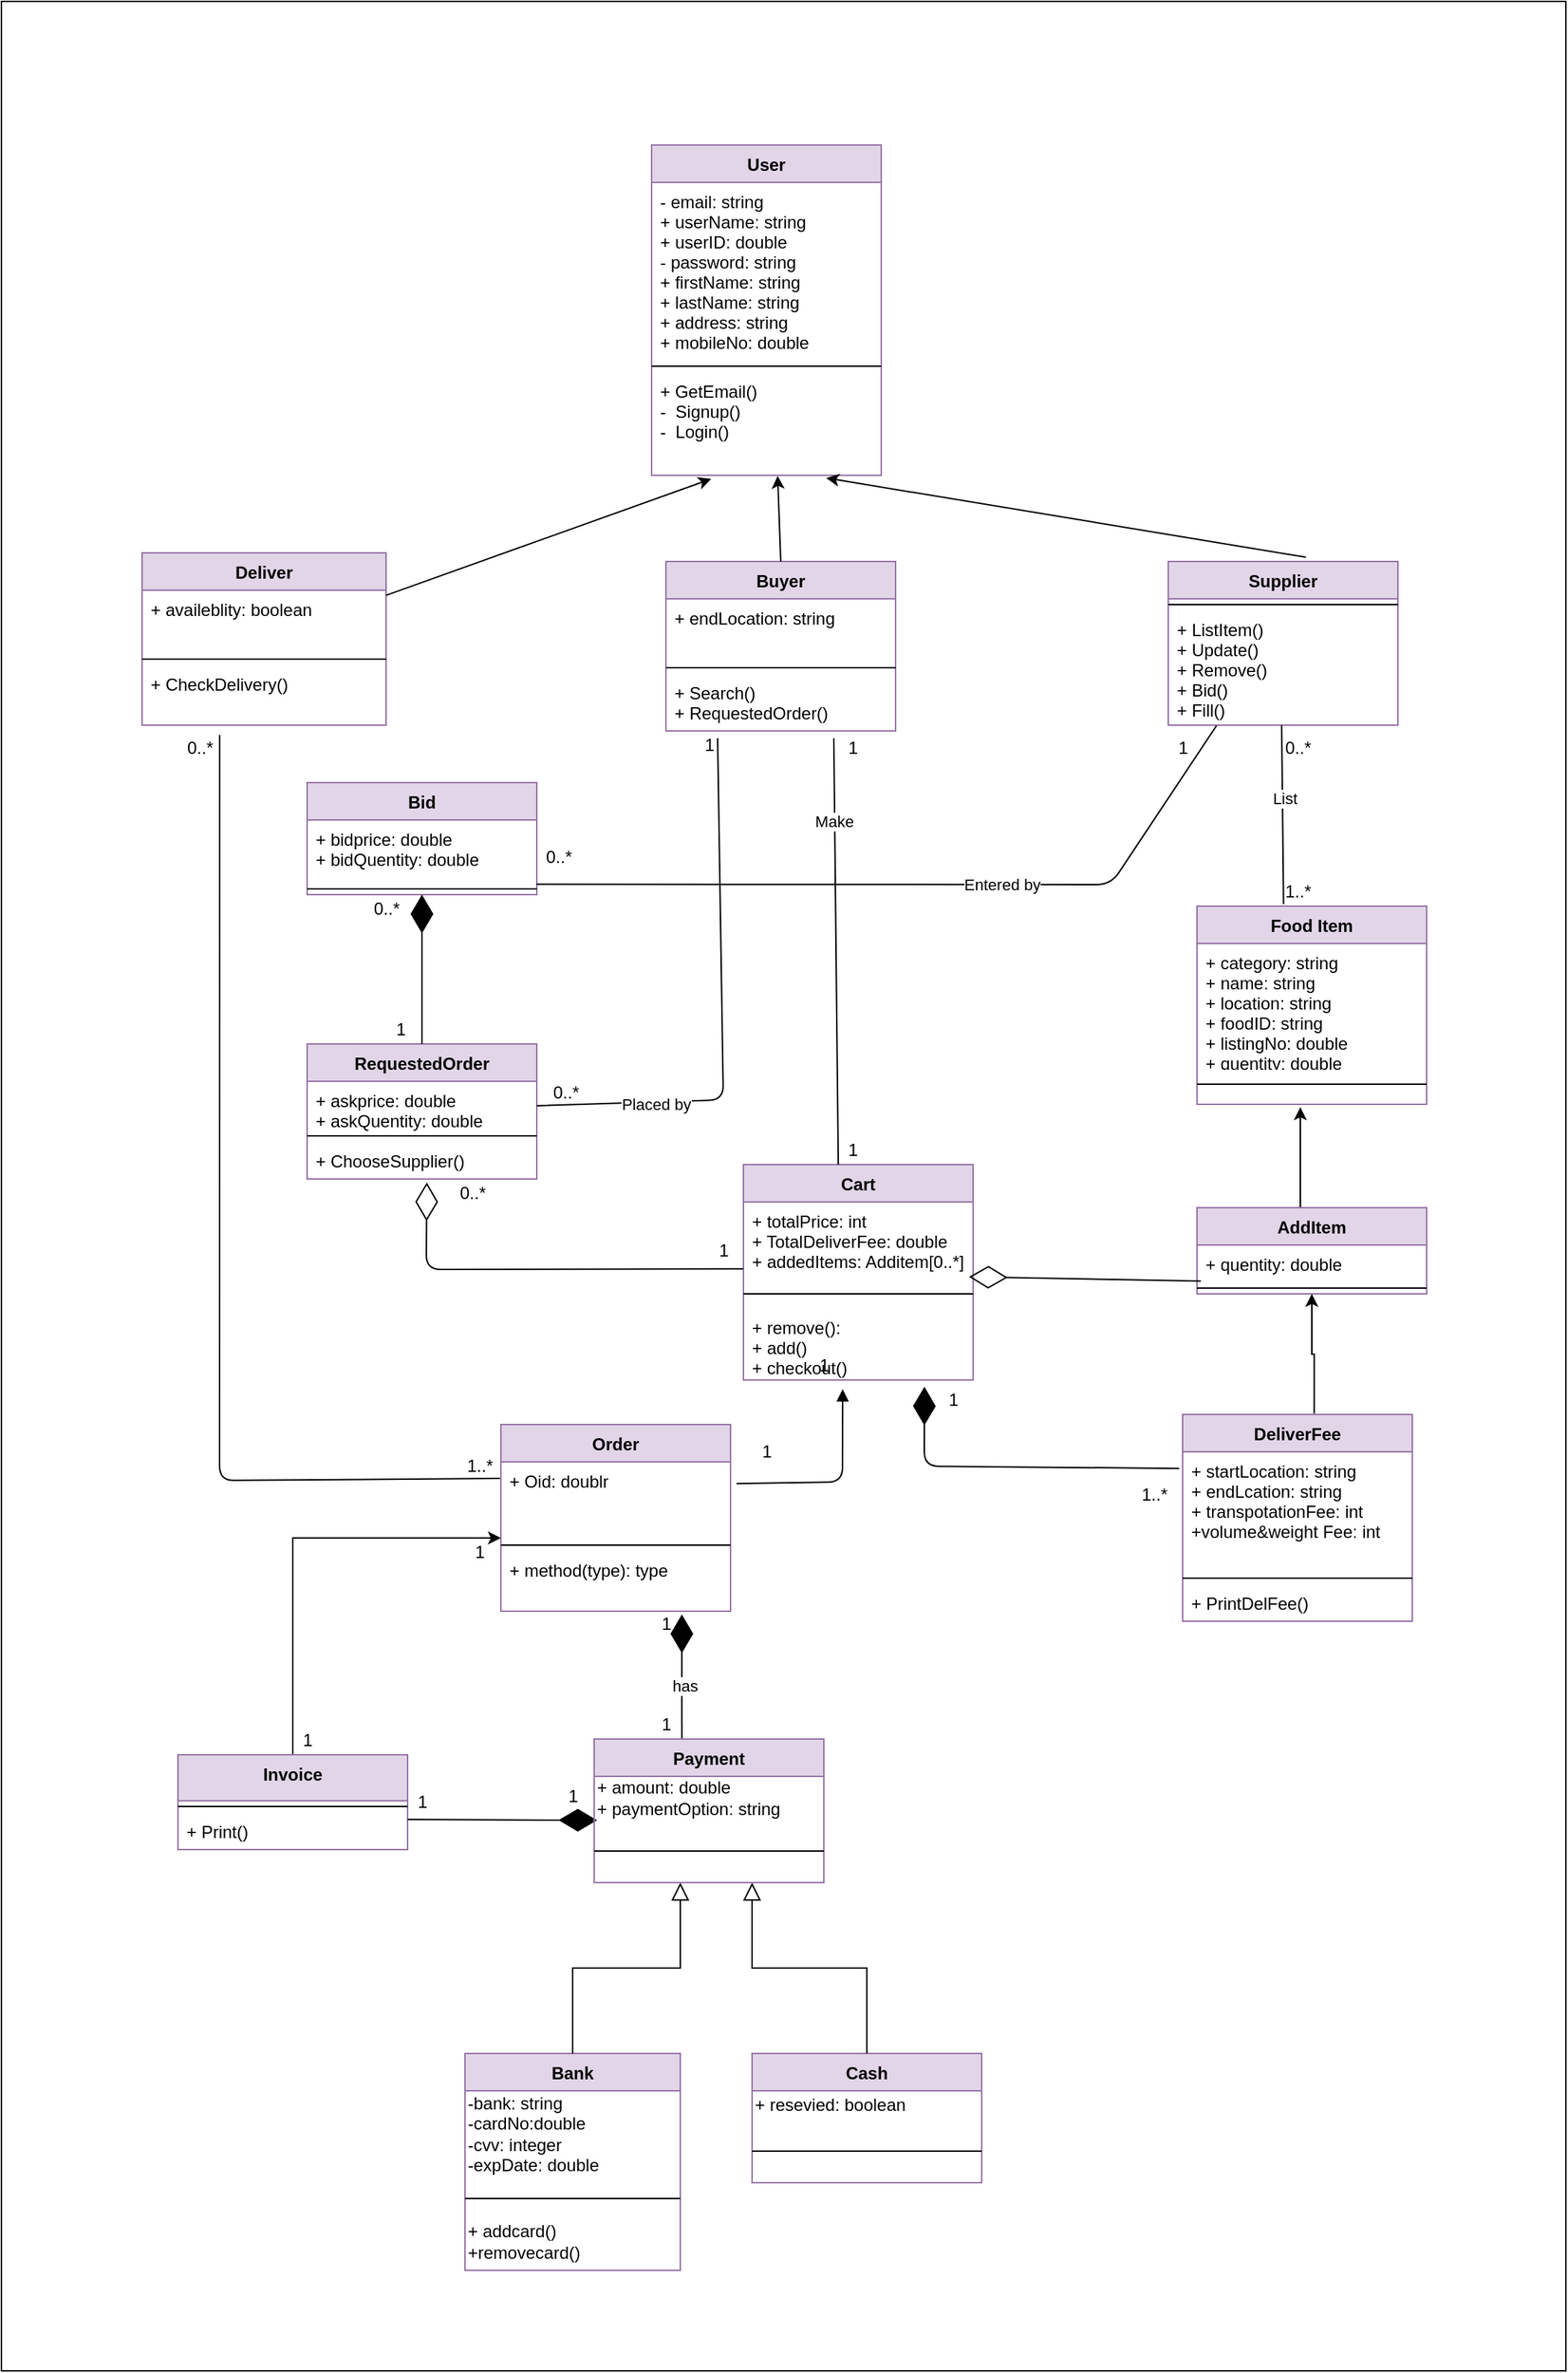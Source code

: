 <mxfile version="13.9.9" type="github">
  <diagram id="C5RBs43oDa-KdzZeNtuy" name="Page-1">
    <mxGraphModel dx="4857" dy="3259" grid="1" gridSize="10" guides="1" tooltips="1" connect="1" arrows="1" fold="1" page="1" pageScale="1" pageWidth="827" pageHeight="1169" math="0" shadow="0">
      <root>
        <mxCell id="WIyWlLk6GJQsqaUBKTNV-0" />
        <mxCell id="WIyWlLk6GJQsqaUBKTNV-1" parent="WIyWlLk6GJQsqaUBKTNV-0" />
        <mxCell id="zkfFHV4jXpPFQw0GAbJ--6" value="Bank" style="swimlane;fontStyle=1;align=center;verticalAlign=top;childLayout=stackLayout;horizontal=1;startSize=26;horizontalStack=0;resizeParent=1;resizeLast=0;collapsible=1;marginBottom=0;rounded=0;shadow=0;strokeWidth=1;fillColor=#e1d5e7;strokeColor=#9673a6;" parent="WIyWlLk6GJQsqaUBKTNV-1" vertex="1">
          <mxGeometry x="60" y="339" width="150" height="151" as="geometry">
            <mxRectangle x="130" y="380" width="160" height="26" as="alternateBounds" />
          </mxGeometry>
        </mxCell>
        <mxCell id="vttsbmmWQYoynth4GKyR-97" value="-bank: string&lt;br&gt;-cardNo:double&lt;br&gt;-cvv: integer&lt;br&gt;-expDate: double" style="text;html=1;align=left;verticalAlign=middle;resizable=0;points=[];autosize=1;" parent="zkfFHV4jXpPFQw0GAbJ--6" vertex="1">
          <mxGeometry y="26" width="150" height="60" as="geometry" />
        </mxCell>
        <mxCell id="zkfFHV4jXpPFQw0GAbJ--9" value="" style="line;html=1;strokeWidth=1;align=left;verticalAlign=middle;spacingTop=-1;spacingLeft=3;spacingRight=3;rotatable=0;labelPosition=right;points=[];portConstraint=eastwest;" parent="zkfFHV4jXpPFQw0GAbJ--6" vertex="1">
          <mxGeometry y="86" width="150" height="30" as="geometry" />
        </mxCell>
        <mxCell id="vttsbmmWQYoynth4GKyR-96" value="&lt;div&gt;&lt;span&gt;+ addcard()&lt;/span&gt;&lt;/div&gt;&lt;div&gt;&lt;span&gt;+removecard()&lt;/span&gt;&lt;/div&gt;" style="text;html=1;align=left;verticalAlign=middle;resizable=0;points=[];autosize=1;" parent="zkfFHV4jXpPFQw0GAbJ--6" vertex="1">
          <mxGeometry y="116" width="150" height="30" as="geometry" />
        </mxCell>
        <mxCell id="zkfFHV4jXpPFQw0GAbJ--12" value="" style="endArrow=block;endSize=10;endFill=0;shadow=0;strokeWidth=1;rounded=0;edgeStyle=elbowEdgeStyle;elbow=vertical;" parent="WIyWlLk6GJQsqaUBKTNV-1" source="zkfFHV4jXpPFQw0GAbJ--6" edge="1">
          <mxGeometry width="160" relative="1" as="geometry">
            <mxPoint x="40" y="143" as="sourcePoint" />
            <mxPoint x="210" y="220" as="targetPoint" />
          </mxGeometry>
        </mxCell>
        <mxCell id="zkfFHV4jXpPFQw0GAbJ--13" value="Cash" style="swimlane;fontStyle=1;align=center;verticalAlign=top;childLayout=stackLayout;horizontal=1;startSize=26;horizontalStack=0;resizeParent=1;resizeLast=0;collapsible=1;marginBottom=0;rounded=0;shadow=0;strokeWidth=1;fillColor=#e1d5e7;strokeColor=#9673a6;" parent="WIyWlLk6GJQsqaUBKTNV-1" vertex="1">
          <mxGeometry x="260" y="339" width="160" height="90" as="geometry">
            <mxRectangle x="340" y="380" width="170" height="26" as="alternateBounds" />
          </mxGeometry>
        </mxCell>
        <mxCell id="wF1H9ZoLy-IsOHRcpP01-1" value="+ resevied: boolean" style="text;html=1;align=left;verticalAlign=middle;resizable=0;points=[];autosize=1;" vertex="1" parent="zkfFHV4jXpPFQw0GAbJ--13">
          <mxGeometry y="26" width="160" height="20" as="geometry" />
        </mxCell>
        <mxCell id="zkfFHV4jXpPFQw0GAbJ--15" value="" style="line;html=1;strokeWidth=1;align=left;verticalAlign=middle;spacingTop=-1;spacingLeft=3;spacingRight=3;rotatable=0;labelPosition=right;points=[];portConstraint=eastwest;" parent="zkfFHV4jXpPFQw0GAbJ--13" vertex="1">
          <mxGeometry y="46" width="160" height="44" as="geometry" />
        </mxCell>
        <mxCell id="zkfFHV4jXpPFQw0GAbJ--16" value="" style="endArrow=block;endSize=10;endFill=0;shadow=0;strokeWidth=1;rounded=0;edgeStyle=elbowEdgeStyle;elbow=vertical;" parent="WIyWlLk6GJQsqaUBKTNV-1" source="zkfFHV4jXpPFQw0GAbJ--13" edge="1">
          <mxGeometry width="160" relative="1" as="geometry">
            <mxPoint x="50" y="313" as="sourcePoint" />
            <mxPoint x="260" y="220" as="targetPoint" />
          </mxGeometry>
        </mxCell>
        <mxCell id="wF1H9ZoLy-IsOHRcpP01-3" style="edgeStyle=orthogonalEdgeStyle;rounded=0;orthogonalLoop=1;jettySize=auto;html=1;" edge="1" parent="WIyWlLk6GJQsqaUBKTNV-1" source="vttsbmmWQYoynth4GKyR-11">
          <mxGeometry relative="1" as="geometry">
            <mxPoint x="642" y="-320" as="targetPoint" />
            <Array as="points">
              <mxPoint x="642" y="-290" />
              <mxPoint x="642" y="-290" />
            </Array>
          </mxGeometry>
        </mxCell>
        <mxCell id="vttsbmmWQYoynth4GKyR-11" value="AddItem" style="swimlane;fontStyle=1;align=center;verticalAlign=top;childLayout=stackLayout;horizontal=1;startSize=26;horizontalStack=0;resizeParent=1;resizeParentMax=0;resizeLast=0;collapsible=1;marginBottom=0;fillColor=#e1d5e7;strokeColor=#9673a6;" parent="WIyWlLk6GJQsqaUBKTNV-1" vertex="1">
          <mxGeometry x="570" y="-250" width="160" height="60" as="geometry" />
        </mxCell>
        <mxCell id="vttsbmmWQYoynth4GKyR-12" value="+ quentity: double" style="text;strokeColor=none;fillColor=none;align=left;verticalAlign=top;spacingLeft=4;spacingRight=4;overflow=hidden;rotatable=0;points=[[0,0.5],[1,0.5]];portConstraint=eastwest;" parent="vttsbmmWQYoynth4GKyR-11" vertex="1">
          <mxGeometry y="26" width="160" height="26" as="geometry" />
        </mxCell>
        <mxCell id="vttsbmmWQYoynth4GKyR-13" value="" style="line;strokeWidth=1;fillColor=none;align=left;verticalAlign=middle;spacingTop=-1;spacingLeft=3;spacingRight=3;rotatable=0;labelPosition=right;points=[];portConstraint=eastwest;" parent="vttsbmmWQYoynth4GKyR-11" vertex="1">
          <mxGeometry y="52" width="160" height="8" as="geometry" />
        </mxCell>
        <mxCell id="vttsbmmWQYoynth4GKyR-15" value="Food Item" style="swimlane;fontStyle=1;align=center;verticalAlign=top;childLayout=stackLayout;horizontal=1;startSize=26;horizontalStack=0;resizeParent=1;resizeParentMax=0;resizeLast=0;collapsible=1;marginBottom=0;fillColor=#e1d5e7;strokeColor=#9673a6;" parent="WIyWlLk6GJQsqaUBKTNV-1" vertex="1">
          <mxGeometry x="570" y="-460" width="160" height="138" as="geometry" />
        </mxCell>
        <mxCell id="vttsbmmWQYoynth4GKyR-16" value="+ category: string&#xa;+ name: string&#xa;+ location: string&#xa;+ foodID: string&#xa;+ listingNo: double&#xa;+ quentity: double" style="text;strokeColor=none;fillColor=none;align=left;verticalAlign=top;spacingLeft=4;spacingRight=4;overflow=hidden;rotatable=0;points=[[0,0.5],[1,0.5]];portConstraint=eastwest;" parent="vttsbmmWQYoynth4GKyR-15" vertex="1">
          <mxGeometry y="26" width="160" height="84" as="geometry" />
        </mxCell>
        <mxCell id="vttsbmmWQYoynth4GKyR-17" value="" style="line;strokeWidth=1;fillColor=none;align=left;verticalAlign=middle;spacingTop=-1;spacingLeft=3;spacingRight=3;rotatable=0;labelPosition=right;points=[];portConstraint=eastwest;" parent="vttsbmmWQYoynth4GKyR-15" vertex="1">
          <mxGeometry y="110" width="160" height="28" as="geometry" />
        </mxCell>
        <mxCell id="vttsbmmWQYoynth4GKyR-19" value="Buyer" style="swimlane;fontStyle=1;align=center;verticalAlign=top;childLayout=stackLayout;horizontal=1;startSize=26;horizontalStack=0;resizeParent=1;resizeParentMax=0;resizeLast=0;collapsible=1;marginBottom=0;fillColor=#e1d5e7;strokeColor=#9673a6;" parent="WIyWlLk6GJQsqaUBKTNV-1" vertex="1">
          <mxGeometry x="200" y="-700" width="160" height="118" as="geometry" />
        </mxCell>
        <mxCell id="vttsbmmWQYoynth4GKyR-20" value="+ endLocation: string" style="text;strokeColor=none;fillColor=none;align=left;verticalAlign=top;spacingLeft=4;spacingRight=4;overflow=hidden;rotatable=0;points=[[0,0.5],[1,0.5]];portConstraint=eastwest;" parent="vttsbmmWQYoynth4GKyR-19" vertex="1">
          <mxGeometry y="26" width="160" height="44" as="geometry" />
        </mxCell>
        <mxCell id="vttsbmmWQYoynth4GKyR-21" value="" style="line;strokeWidth=1;fillColor=none;align=left;verticalAlign=middle;spacingTop=-1;spacingLeft=3;spacingRight=3;rotatable=0;labelPosition=right;points=[];portConstraint=eastwest;" parent="vttsbmmWQYoynth4GKyR-19" vertex="1">
          <mxGeometry y="70" width="160" height="8" as="geometry" />
        </mxCell>
        <mxCell id="vttsbmmWQYoynth4GKyR-22" value="+ Search()&#xa;+ RequestedOrder()&#xa;" style="text;strokeColor=none;fillColor=none;align=left;verticalAlign=top;spacingLeft=4;spacingRight=4;overflow=hidden;rotatable=0;points=[[0,0.5],[1,0.5]];portConstraint=eastwest;" parent="vttsbmmWQYoynth4GKyR-19" vertex="1">
          <mxGeometry y="78" width="160" height="40" as="geometry" />
        </mxCell>
        <mxCell id="vttsbmmWQYoynth4GKyR-23" value="RequestedOrder" style="swimlane;fontStyle=1;align=center;verticalAlign=top;childLayout=stackLayout;horizontal=1;startSize=26;horizontalStack=0;resizeParent=1;resizeParentMax=0;resizeLast=0;collapsible=1;marginBottom=0;fillColor=#e1d5e7;strokeColor=#9673a6;" parent="WIyWlLk6GJQsqaUBKTNV-1" vertex="1">
          <mxGeometry x="-50" y="-364" width="160" height="94" as="geometry" />
        </mxCell>
        <mxCell id="vttsbmmWQYoynth4GKyR-24" value="+ askprice: double&#xa;+ askQuentity: double" style="text;strokeColor=none;fillColor=none;align=left;verticalAlign=top;spacingLeft=4;spacingRight=4;overflow=hidden;rotatable=0;points=[[0,0.5],[1,0.5]];portConstraint=eastwest;" parent="vttsbmmWQYoynth4GKyR-23" vertex="1">
          <mxGeometry y="26" width="160" height="34" as="geometry" />
        </mxCell>
        <mxCell id="vttsbmmWQYoynth4GKyR-25" value="" style="line;strokeWidth=1;fillColor=none;align=left;verticalAlign=middle;spacingTop=-1;spacingLeft=3;spacingRight=3;rotatable=0;labelPosition=right;points=[];portConstraint=eastwest;" parent="vttsbmmWQYoynth4GKyR-23" vertex="1">
          <mxGeometry y="60" width="160" height="8" as="geometry" />
        </mxCell>
        <mxCell id="vttsbmmWQYoynth4GKyR-26" value="+ ChooseSupplier()" style="text;strokeColor=none;fillColor=none;align=left;verticalAlign=top;spacingLeft=4;spacingRight=4;overflow=hidden;rotatable=0;points=[[0,0.5],[1,0.5]];portConstraint=eastwest;" parent="vttsbmmWQYoynth4GKyR-23" vertex="1">
          <mxGeometry y="68" width="160" height="26" as="geometry" />
        </mxCell>
        <mxCell id="wF1H9ZoLy-IsOHRcpP01-5" style="edgeStyle=orthogonalEdgeStyle;rounded=0;orthogonalLoop=1;jettySize=auto;html=1;entryX=0.5;entryY=1;entryDx=0;entryDy=0;exitX=0.573;exitY=-0.004;exitDx=0;exitDy=0;exitPerimeter=0;" edge="1" parent="WIyWlLk6GJQsqaUBKTNV-1" source="vttsbmmWQYoynth4GKyR-31" target="vttsbmmWQYoynth4GKyR-11">
          <mxGeometry relative="1" as="geometry" />
        </mxCell>
        <mxCell id="vttsbmmWQYoynth4GKyR-31" value="DeliverFee" style="swimlane;fontStyle=1;align=center;verticalAlign=top;childLayout=stackLayout;horizontal=1;startSize=26;horizontalStack=0;resizeParent=1;resizeParentMax=0;resizeLast=0;collapsible=1;marginBottom=0;fillColor=#e1d5e7;strokeColor=#9673a6;" parent="WIyWlLk6GJQsqaUBKTNV-1" vertex="1">
          <mxGeometry x="560" y="-106" width="160" height="144" as="geometry" />
        </mxCell>
        <mxCell id="vttsbmmWQYoynth4GKyR-32" value="+ startLocation: string&#xa;+ endLcation: string&#xa;+ transpotationFee: int&#xa;+volume&amp;weight Fee: int" style="text;strokeColor=none;fillColor=none;align=left;verticalAlign=top;spacingLeft=4;spacingRight=4;overflow=hidden;rotatable=0;points=[[0,0.5],[1,0.5]];portConstraint=eastwest;" parent="vttsbmmWQYoynth4GKyR-31" vertex="1">
          <mxGeometry y="26" width="160" height="84" as="geometry" />
        </mxCell>
        <mxCell id="vttsbmmWQYoynth4GKyR-33" value="" style="line;strokeWidth=1;fillColor=none;align=left;verticalAlign=middle;spacingTop=-1;spacingLeft=3;spacingRight=3;rotatable=0;labelPosition=right;points=[];portConstraint=eastwest;" parent="vttsbmmWQYoynth4GKyR-31" vertex="1">
          <mxGeometry y="110" width="160" height="8" as="geometry" />
        </mxCell>
        <mxCell id="vttsbmmWQYoynth4GKyR-34" value="+ PrintDelFee()" style="text;strokeColor=none;fillColor=none;align=left;verticalAlign=top;spacingLeft=4;spacingRight=4;overflow=hidden;rotatable=0;points=[[0,0.5],[1,0.5]];portConstraint=eastwest;" parent="vttsbmmWQYoynth4GKyR-31" vertex="1">
          <mxGeometry y="118" width="160" height="26" as="geometry" />
        </mxCell>
        <mxCell id="vttsbmmWQYoynth4GKyR-35" value="Cart" style="swimlane;fontStyle=1;align=center;verticalAlign=top;childLayout=stackLayout;horizontal=1;startSize=26;horizontalStack=0;resizeParent=1;resizeParentMax=0;resizeLast=0;collapsible=1;marginBottom=0;fillColor=#e1d5e7;strokeColor=#9673a6;" parent="WIyWlLk6GJQsqaUBKTNV-1" vertex="1">
          <mxGeometry x="254" y="-280" width="160" height="150" as="geometry" />
        </mxCell>
        <mxCell id="vttsbmmWQYoynth4GKyR-36" value="+ totalPrice: int&#xa;+ TotalDeliverFee: double&#xa;+ addedItems: Additem[0..*]" style="text;strokeColor=none;fillColor=none;align=left;verticalAlign=top;spacingLeft=4;spacingRight=4;overflow=hidden;rotatable=0;points=[[0,0.5],[1,0.5]];portConstraint=eastwest;" parent="vttsbmmWQYoynth4GKyR-35" vertex="1">
          <mxGeometry y="26" width="160" height="54" as="geometry" />
        </mxCell>
        <mxCell id="vttsbmmWQYoynth4GKyR-37" value="" style="line;strokeWidth=1;fillColor=none;align=left;verticalAlign=middle;spacingTop=-1;spacingLeft=3;spacingRight=3;rotatable=0;labelPosition=right;points=[];portConstraint=eastwest;" parent="vttsbmmWQYoynth4GKyR-35" vertex="1">
          <mxGeometry y="80" width="160" height="20" as="geometry" />
        </mxCell>
        <mxCell id="vttsbmmWQYoynth4GKyR-38" value="+ remove():&#xa;+ add()&#xa;+ checkout()" style="text;strokeColor=none;fillColor=none;align=left;verticalAlign=top;spacingLeft=4;spacingRight=4;overflow=hidden;rotatable=0;points=[[0,0.5],[1,0.5]];portConstraint=eastwest;" parent="vttsbmmWQYoynth4GKyR-35" vertex="1">
          <mxGeometry y="100" width="160" height="50" as="geometry" />
        </mxCell>
        <mxCell id="vttsbmmWQYoynth4GKyR-39" value="Order" style="swimlane;fontStyle=1;align=center;verticalAlign=top;childLayout=stackLayout;horizontal=1;startSize=26;horizontalStack=0;resizeParent=1;resizeParentMax=0;resizeLast=0;collapsible=1;marginBottom=0;fillColor=#e1d5e7;strokeColor=#9673a6;" parent="WIyWlLk6GJQsqaUBKTNV-1" vertex="1">
          <mxGeometry x="85" y="-99" width="160" height="130" as="geometry" />
        </mxCell>
        <mxCell id="vttsbmmWQYoynth4GKyR-40" value="+ Oid: doublr" style="text;strokeColor=none;fillColor=none;align=left;verticalAlign=top;spacingLeft=4;spacingRight=4;overflow=hidden;rotatable=0;points=[[0,0.5],[1,0.5]];portConstraint=eastwest;" parent="vttsbmmWQYoynth4GKyR-39" vertex="1">
          <mxGeometry y="26" width="160" height="54" as="geometry" />
        </mxCell>
        <mxCell id="vttsbmmWQYoynth4GKyR-41" value="" style="line;strokeWidth=1;fillColor=none;align=left;verticalAlign=middle;spacingTop=-1;spacingLeft=3;spacingRight=3;rotatable=0;labelPosition=right;points=[];portConstraint=eastwest;" parent="vttsbmmWQYoynth4GKyR-39" vertex="1">
          <mxGeometry y="80" width="160" height="8" as="geometry" />
        </mxCell>
        <mxCell id="vttsbmmWQYoynth4GKyR-42" value="+ method(type): type" style="text;strokeColor=none;fillColor=none;align=left;verticalAlign=top;spacingLeft=4;spacingRight=4;overflow=hidden;rotatable=0;points=[[0,0.5],[1,0.5]];portConstraint=eastwest;" parent="vttsbmmWQYoynth4GKyR-39" vertex="1">
          <mxGeometry y="88" width="160" height="42" as="geometry" />
        </mxCell>
        <mxCell id="wF1H9ZoLy-IsOHRcpP01-9" style="edgeStyle=orthogonalEdgeStyle;rounded=0;orthogonalLoop=1;jettySize=auto;html=1;" edge="1" parent="WIyWlLk6GJQsqaUBKTNV-1" source="vttsbmmWQYoynth4GKyR-43" target="vttsbmmWQYoynth4GKyR-40">
          <mxGeometry relative="1" as="geometry">
            <mxPoint x="90" y="-30" as="targetPoint" />
            <Array as="points">
              <mxPoint x="-60" y="-20" />
            </Array>
          </mxGeometry>
        </mxCell>
        <mxCell id="vttsbmmWQYoynth4GKyR-43" value="Invoice" style="swimlane;fontStyle=1;align=center;verticalAlign=top;childLayout=stackLayout;horizontal=1;startSize=32;horizontalStack=0;resizeParent=1;resizeParentMax=0;resizeLast=0;collapsible=1;marginBottom=0;fillColor=#e1d5e7;strokeColor=#9673a6;" parent="WIyWlLk6GJQsqaUBKTNV-1" vertex="1">
          <mxGeometry x="-140" y="131" width="160" height="66" as="geometry" />
        </mxCell>
        <mxCell id="vttsbmmWQYoynth4GKyR-45" value="" style="line;strokeWidth=1;fillColor=none;align=left;verticalAlign=middle;spacingTop=-1;spacingLeft=3;spacingRight=3;rotatable=0;labelPosition=right;points=[];portConstraint=eastwest;" parent="vttsbmmWQYoynth4GKyR-43" vertex="1">
          <mxGeometry y="32" width="160" height="8" as="geometry" />
        </mxCell>
        <mxCell id="vttsbmmWQYoynth4GKyR-46" value="+ Print()" style="text;strokeColor=none;fillColor=none;align=left;verticalAlign=top;spacingLeft=4;spacingRight=4;overflow=hidden;rotatable=0;points=[[0,0.5],[1,0.5]];portConstraint=eastwest;" parent="vttsbmmWQYoynth4GKyR-43" vertex="1">
          <mxGeometry y="40" width="160" height="26" as="geometry" />
        </mxCell>
        <mxCell id="vttsbmmWQYoynth4GKyR-51" value="" style="endArrow=diamondThin;endFill=1;endSize=24;html=1;entryX=0.788;entryY=1.053;entryDx=0;entryDy=0;entryPerimeter=0;exitX=0.382;exitY=0;exitDx=0;exitDy=0;exitPerimeter=0;" parent="WIyWlLk6GJQsqaUBKTNV-1" target="vttsbmmWQYoynth4GKyR-42" edge="1" source="wF1H9ZoLy-IsOHRcpP01-15">
          <mxGeometry width="160" relative="1" as="geometry">
            <mxPoint x="210" y="100.0" as="sourcePoint" />
            <mxPoint x="173" y="-24" as="targetPoint" />
          </mxGeometry>
        </mxCell>
        <mxCell id="wF1H9ZoLy-IsOHRcpP01-11" value="has" style="edgeLabel;html=1;align=center;verticalAlign=middle;resizable=0;points=[];" vertex="1" connectable="0" parent="vttsbmmWQYoynth4GKyR-51">
          <mxGeometry x="-0.144" y="-2" relative="1" as="geometry">
            <mxPoint as="offset" />
          </mxGeometry>
        </mxCell>
        <mxCell id="vttsbmmWQYoynth4GKyR-65" value="" style="endArrow=diamondThin;endFill=1;endSize=24;html=1;entryX=0.788;entryY=1.094;entryDx=0;entryDy=0;entryPerimeter=0;exitX=-0.015;exitY=0.138;exitDx=0;exitDy=0;exitPerimeter=0;" parent="WIyWlLk6GJQsqaUBKTNV-1" source="vttsbmmWQYoynth4GKyR-32" target="vttsbmmWQYoynth4GKyR-38" edge="1">
          <mxGeometry width="160" relative="1" as="geometry">
            <mxPoint x="500" y="-70" as="sourcePoint" />
            <mxPoint x="334.88" y="50.004" as="targetPoint" />
            <Array as="points">
              <mxPoint x="380" y="-70" />
            </Array>
          </mxGeometry>
        </mxCell>
        <mxCell id="vttsbmmWQYoynth4GKyR-66" value="" style="endArrow=diamondThin;endFill=0;endSize=24;html=1;entryX=0.521;entryY=1.094;entryDx=0;entryDy=0;entryPerimeter=0;exitX=-0.001;exitY=0.863;exitDx=0;exitDy=0;exitPerimeter=0;" parent="WIyWlLk6GJQsqaUBKTNV-1" source="vttsbmmWQYoynth4GKyR-36" target="vttsbmmWQYoynth4GKyR-26" edge="1">
          <mxGeometry width="160" relative="1" as="geometry">
            <mxPoint x="344" y="-40" as="sourcePoint" />
            <mxPoint x="344" y="-164" as="targetPoint" />
            <Array as="points">
              <mxPoint x="33" y="-207" />
            </Array>
          </mxGeometry>
        </mxCell>
        <mxCell id="vttsbmmWQYoynth4GKyR-67" value="Deliver" style="swimlane;fontStyle=1;align=center;verticalAlign=top;childLayout=stackLayout;horizontal=1;startSize=26;horizontalStack=0;resizeParent=1;resizeParentMax=0;resizeLast=0;collapsible=1;marginBottom=0;fillColor=#e1d5e7;strokeColor=#9673a6;" parent="WIyWlLk6GJQsqaUBKTNV-1" vertex="1">
          <mxGeometry x="-165" y="-706" width="170" height="120" as="geometry" />
        </mxCell>
        <mxCell id="vttsbmmWQYoynth4GKyR-68" value="+ availeblity: boolean" style="text;strokeColor=none;fillColor=none;align=left;verticalAlign=top;spacingLeft=4;spacingRight=4;overflow=hidden;rotatable=0;points=[[0,0.5],[1,0.5]];portConstraint=eastwest;" parent="vttsbmmWQYoynth4GKyR-67" vertex="1">
          <mxGeometry y="26" width="170" height="44" as="geometry" />
        </mxCell>
        <mxCell id="vttsbmmWQYoynth4GKyR-69" value="" style="line;strokeWidth=1;fillColor=none;align=left;verticalAlign=middle;spacingTop=-1;spacingLeft=3;spacingRight=3;rotatable=0;labelPosition=right;points=[];portConstraint=eastwest;" parent="vttsbmmWQYoynth4GKyR-67" vertex="1">
          <mxGeometry y="70" width="170" height="8" as="geometry" />
        </mxCell>
        <mxCell id="vttsbmmWQYoynth4GKyR-70" value="+ CheckDelivery()" style="text;strokeColor=none;fillColor=none;align=left;verticalAlign=top;spacingLeft=4;spacingRight=4;overflow=hidden;rotatable=0;points=[[0,0.5],[1,0.5]];portConstraint=eastwest;" parent="vttsbmmWQYoynth4GKyR-67" vertex="1">
          <mxGeometry y="78" width="170" height="42" as="geometry" />
        </mxCell>
        <mxCell id="vttsbmmWQYoynth4GKyR-71" value="Bid" style="swimlane;fontStyle=1;align=center;verticalAlign=top;childLayout=stackLayout;horizontal=1;startSize=26;horizontalStack=0;resizeParent=1;resizeParentMax=0;resizeLast=0;collapsible=1;marginBottom=0;fillColor=#e1d5e7;strokeColor=#9673a6;" parent="WIyWlLk6GJQsqaUBKTNV-1" vertex="1">
          <mxGeometry x="-50" y="-546" width="160" height="78" as="geometry" />
        </mxCell>
        <mxCell id="vttsbmmWQYoynth4GKyR-72" value="+ bidprice: double&#xa;+ bidQuentity: double" style="text;align=left;verticalAlign=top;spacingLeft=4;spacingRight=4;overflow=hidden;rotatable=0;points=[[0,0.5],[1,0.5]];portConstraint=eastwest;" parent="vttsbmmWQYoynth4GKyR-71" vertex="1">
          <mxGeometry y="26" width="160" height="44" as="geometry" />
        </mxCell>
        <mxCell id="vttsbmmWQYoynth4GKyR-73" value="" style="line;strokeWidth=1;fillColor=none;align=left;verticalAlign=middle;spacingTop=-1;spacingLeft=3;spacingRight=3;rotatable=0;labelPosition=right;points=[];portConstraint=eastwest;" parent="vttsbmmWQYoynth4GKyR-71" vertex="1">
          <mxGeometry y="70" width="160" height="8" as="geometry" />
        </mxCell>
        <mxCell id="vttsbmmWQYoynth4GKyR-75" value="" style="endArrow=diamondThin;endFill=1;endSize=24;html=1;entryX=0.5;entryY=1;entryDx=0;entryDy=0;" parent="WIyWlLk6GJQsqaUBKTNV-1" source="vttsbmmWQYoynth4GKyR-23" target="vttsbmmWQYoynth4GKyR-71" edge="1">
          <mxGeometry width="160" relative="1" as="geometry">
            <mxPoint x="-130" y="-324" as="sourcePoint" />
            <mxPoint x="31.6" y="-440.44" as="targetPoint" />
          </mxGeometry>
        </mxCell>
        <mxCell id="vttsbmmWQYoynth4GKyR-77" value="" style="endArrow=diamondThin;endFill=0;endSize=24;html=1;entryX=0.982;entryY=0.966;entryDx=0;entryDy=0;entryPerimeter=0;exitX=0.017;exitY=0.966;exitDx=0;exitDy=0;exitPerimeter=0;" parent="WIyWlLk6GJQsqaUBKTNV-1" source="vttsbmmWQYoynth4GKyR-12" target="vttsbmmWQYoynth4GKyR-36" edge="1">
          <mxGeometry width="160" relative="1" as="geometry">
            <mxPoint x="572" y="-209" as="sourcePoint" />
            <mxPoint x="414" y="-221" as="targetPoint" />
          </mxGeometry>
        </mxCell>
        <mxCell id="vttsbmmWQYoynth4GKyR-80" value="" style="endArrow=none;html=1;entryX=1;entryY=0.5;entryDx=0;entryDy=0;exitX=0.225;exitY=1.128;exitDx=0;exitDy=0;exitPerimeter=0;" parent="WIyWlLk6GJQsqaUBKTNV-1" source="vttsbmmWQYoynth4GKyR-22" target="vttsbmmWQYoynth4GKyR-24" edge="1">
          <mxGeometry width="50" height="50" relative="1" as="geometry">
            <mxPoint x="280" y="-610" as="sourcePoint" />
            <mxPoint x="690" y="-40" as="targetPoint" />
            <Array as="points">
              <mxPoint x="240" y="-325" />
            </Array>
          </mxGeometry>
        </mxCell>
        <mxCell id="vttsbmmWQYoynth4GKyR-95" value="Placed by" style="edgeLabel;html=1;align=center;verticalAlign=middle;resizable=0;points=[];" parent="vttsbmmWQYoynth4GKyR-80" vertex="1" connectable="0">
          <mxGeometry x="0.804" relative="1" as="geometry">
            <mxPoint x="45" as="offset" />
          </mxGeometry>
        </mxCell>
        <mxCell id="vttsbmmWQYoynth4GKyR-82" value="Supplier" style="swimlane;fontStyle=1;align=center;verticalAlign=top;childLayout=stackLayout;horizontal=1;startSize=26;horizontalStack=0;resizeParent=1;resizeParentMax=0;resizeLast=0;collapsible=1;marginBottom=0;fillColor=#e1d5e7;strokeColor=#9673a6;" parent="WIyWlLk6GJQsqaUBKTNV-1" vertex="1">
          <mxGeometry x="550" y="-700" width="160" height="114" as="geometry" />
        </mxCell>
        <mxCell id="vttsbmmWQYoynth4GKyR-84" value="" style="line;strokeWidth=1;fillColor=none;align=left;verticalAlign=middle;spacingTop=-1;spacingLeft=3;spacingRight=3;rotatable=0;labelPosition=right;points=[];portConstraint=eastwest;" parent="vttsbmmWQYoynth4GKyR-82" vertex="1">
          <mxGeometry y="26" width="160" height="8" as="geometry" />
        </mxCell>
        <mxCell id="vttsbmmWQYoynth4GKyR-85" value="+ ListItem()&#xa;+ Update()&#xa;+ Remove()&#xa;+ Bid()&#xa;+ Fill()&#xa;" style="text;strokeColor=none;fillColor=none;align=left;verticalAlign=top;spacingLeft=4;spacingRight=4;overflow=hidden;rotatable=0;points=[[0,0.5],[1,0.5]];portConstraint=eastwest;" parent="vttsbmmWQYoynth4GKyR-82" vertex="1">
          <mxGeometry y="34" width="160" height="80" as="geometry" />
        </mxCell>
        <mxCell id="vttsbmmWQYoynth4GKyR-86" value="" style="endArrow=none;html=1;entryX=0.377;entryY=-0.01;entryDx=0;entryDy=0;entryPerimeter=0;" parent="WIyWlLk6GJQsqaUBKTNV-1" edge="1" target="vttsbmmWQYoynth4GKyR-15">
          <mxGeometry width="50" height="50" relative="1" as="geometry">
            <mxPoint x="629" y="-586" as="sourcePoint" />
            <mxPoint x="629" y="-461" as="targetPoint" />
          </mxGeometry>
        </mxCell>
        <mxCell id="vttsbmmWQYoynth4GKyR-87" value="List" style="edgeLabel;html=1;align=center;verticalAlign=middle;resizable=0;points=[];" parent="vttsbmmWQYoynth4GKyR-86" vertex="1" connectable="0">
          <mxGeometry x="-0.321" y="-1" relative="1" as="geometry">
            <mxPoint x="2" y="8" as="offset" />
          </mxGeometry>
        </mxCell>
        <mxCell id="vttsbmmWQYoynth4GKyR-89" value="" style="endArrow=none;html=1;exitX=0.21;exitY=1.004;exitDx=0;exitDy=0;exitPerimeter=0;entryX=0.999;entryY=1.017;entryDx=0;entryDy=0;entryPerimeter=0;" parent="WIyWlLk6GJQsqaUBKTNV-1" source="vttsbmmWQYoynth4GKyR-85" target="vttsbmmWQYoynth4GKyR-72" edge="1">
          <mxGeometry width="50" height="50" relative="1" as="geometry">
            <mxPoint x="571.12" y="-609.306" as="sourcePoint" />
            <mxPoint x="570.0" y="-449.998" as="targetPoint" />
            <Array as="points">
              <mxPoint x="510" y="-475" />
            </Array>
          </mxGeometry>
        </mxCell>
        <mxCell id="vttsbmmWQYoynth4GKyR-92" value="Entered by" style="edgeLabel;html=1;align=center;verticalAlign=middle;resizable=0;points=[];" parent="vttsbmmWQYoynth4GKyR-89" vertex="1" connectable="0">
          <mxGeometry x="0.807" y="2" relative="1" as="geometry">
            <mxPoint x="272.33" y="-2.39" as="offset" />
          </mxGeometry>
        </mxCell>
        <mxCell id="vttsbmmWQYoynth4GKyR-94" value="" style="html=1;verticalAlign=bottom;endArrow=block;entryX=0.432;entryY=1.128;entryDx=0;entryDy=0;entryPerimeter=0;exitX=1.026;exitY=0.28;exitDx=0;exitDy=0;exitPerimeter=0;" parent="WIyWlLk6GJQsqaUBKTNV-1" source="vttsbmmWQYoynth4GKyR-40" target="vttsbmmWQYoynth4GKyR-38" edge="1">
          <mxGeometry width="80" relative="1" as="geometry">
            <mxPoint x="340" y="-7" as="sourcePoint" />
            <mxPoint x="450" y="-120" as="targetPoint" />
            <Array as="points">
              <mxPoint x="323" y="-59" />
            </Array>
          </mxGeometry>
        </mxCell>
        <mxCell id="vttsbmmWQYoynth4GKyR-98" value="" style="endArrow=none;html=1;exitX=0.731;exitY=1.128;exitDx=0;exitDy=0;exitPerimeter=0;entryX=0.413;entryY=0;entryDx=0;entryDy=0;entryPerimeter=0;" parent="WIyWlLk6GJQsqaUBKTNV-1" source="vttsbmmWQYoynth4GKyR-22" target="vttsbmmWQYoynth4GKyR-35" edge="1">
          <mxGeometry width="50" height="50" relative="1" as="geometry">
            <mxPoint x="643.36" y="-349.996" as="sourcePoint" />
            <mxPoint x="645.12" y="-254.902" as="targetPoint" />
          </mxGeometry>
        </mxCell>
        <mxCell id="vttsbmmWQYoynth4GKyR-99" value="Make" style="edgeLabel;html=1;align=center;verticalAlign=middle;resizable=0;points=[];" parent="vttsbmmWQYoynth4GKyR-98" vertex="1" connectable="0">
          <mxGeometry x="-0.609" y="-1" relative="1" as="geometry">
            <mxPoint as="offset" />
          </mxGeometry>
        </mxCell>
        <mxCell id="vttsbmmWQYoynth4GKyR-100" value="" style="endArrow=none;html=1;exitX=0.318;exitY=1.162;exitDx=0;exitDy=0;exitPerimeter=0;entryX=-0.004;entryY=0.214;entryDx=0;entryDy=0;entryPerimeter=0;" parent="WIyWlLk6GJQsqaUBKTNV-1" source="vttsbmmWQYoynth4GKyR-70" target="vttsbmmWQYoynth4GKyR-40" edge="1">
          <mxGeometry width="50" height="50" relative="1" as="geometry">
            <mxPoint x="-130" y="-600" as="sourcePoint" />
            <mxPoint x="-120" y="-330" as="targetPoint" />
            <Array as="points">
              <mxPoint x="-111" y="-60" />
            </Array>
          </mxGeometry>
        </mxCell>
        <mxCell id="vttsbmmWQYoynth4GKyR-101" value="User" style="swimlane;fontStyle=1;align=center;verticalAlign=top;childLayout=stackLayout;horizontal=1;startSize=26;horizontalStack=0;resizeParent=1;resizeParentMax=0;resizeLast=0;collapsible=1;marginBottom=0;fillColor=#e1d5e7;strokeColor=#9673a6;" parent="WIyWlLk6GJQsqaUBKTNV-1" vertex="1">
          <mxGeometry x="190" y="-990" width="160" height="230" as="geometry" />
        </mxCell>
        <mxCell id="vttsbmmWQYoynth4GKyR-102" value="- email: string&#xa;+ userName: string&#xa;+ userID: double&#xa;- password: string&#xa;+ firstName: string&#xa;+ lastName: string&#xa;+ address: string&#xa;+ mobileNo: double" style="text;strokeColor=none;fillColor=none;align=left;verticalAlign=top;spacingLeft=4;spacingRight=4;overflow=hidden;rotatable=0;points=[[0,0.5],[1,0.5]];portConstraint=eastwest;" parent="vttsbmmWQYoynth4GKyR-101" vertex="1">
          <mxGeometry y="26" width="160" height="124" as="geometry" />
        </mxCell>
        <mxCell id="vttsbmmWQYoynth4GKyR-103" value="" style="line;strokeWidth=1;fillColor=none;align=left;verticalAlign=middle;spacingTop=-1;spacingLeft=3;spacingRight=3;rotatable=0;labelPosition=right;points=[];portConstraint=eastwest;" parent="vttsbmmWQYoynth4GKyR-101" vertex="1">
          <mxGeometry y="150" width="160" height="8" as="geometry" />
        </mxCell>
        <mxCell id="vttsbmmWQYoynth4GKyR-104" value="+ GetEmail()&#xa;-  Signup()&#xa;-  Login()" style="text;strokeColor=none;fillColor=none;align=left;verticalAlign=top;spacingLeft=4;spacingRight=4;overflow=hidden;rotatable=0;points=[[0,0.5],[1,0.5]];portConstraint=eastwest;" parent="vttsbmmWQYoynth4GKyR-101" vertex="1">
          <mxGeometry y="158" width="160" height="72" as="geometry" />
        </mxCell>
        <mxCell id="vttsbmmWQYoynth4GKyR-111" value="" style="endArrow=classic;html=1;exitX=0.5;exitY=0;exitDx=0;exitDy=0;entryX=0.549;entryY=1.005;entryDx=0;entryDy=0;entryPerimeter=0;" parent="WIyWlLk6GJQsqaUBKTNV-1" source="vttsbmmWQYoynth4GKyR-19" target="vttsbmmWQYoynth4GKyR-104" edge="1">
          <mxGeometry width="50" height="50" relative="1" as="geometry">
            <mxPoint x="240" y="-870" as="sourcePoint" />
            <mxPoint x="290" y="-920" as="targetPoint" />
          </mxGeometry>
        </mxCell>
        <mxCell id="vttsbmmWQYoynth4GKyR-112" value="" style="endArrow=classic;html=1;exitX=0.599;exitY=-0.026;exitDx=0;exitDy=0;exitPerimeter=0;entryX=0.76;entryY=1.026;entryDx=0;entryDy=0;entryPerimeter=0;" parent="WIyWlLk6GJQsqaUBKTNV-1" source="vttsbmmWQYoynth4GKyR-82" target="vttsbmmWQYoynth4GKyR-104" edge="1">
          <mxGeometry width="50" height="50" relative="1" as="geometry">
            <mxPoint x="240" y="-870" as="sourcePoint" />
            <mxPoint x="290" y="-920" as="targetPoint" />
          </mxGeometry>
        </mxCell>
        <mxCell id="vttsbmmWQYoynth4GKyR-113" value="" style="endArrow=classic;html=1;entryX=0.26;entryY=1.034;entryDx=0;entryDy=0;entryPerimeter=0;" parent="WIyWlLk6GJQsqaUBKTNV-1" source="vttsbmmWQYoynth4GKyR-67" target="vttsbmmWQYoynth4GKyR-104" edge="1">
          <mxGeometry width="50" height="50" relative="1" as="geometry">
            <mxPoint x="240" y="-870" as="sourcePoint" />
            <mxPoint x="-90" y="-820" as="targetPoint" />
          </mxGeometry>
        </mxCell>
        <mxCell id="vttsbmmWQYoynth4GKyR-115" value="1..*" style="text;html=1;align=center;verticalAlign=middle;resizable=0;points=[];autosize=1;" parent="WIyWlLk6GJQsqaUBKTNV-1" vertex="1">
          <mxGeometry x="55" y="-80" width="30" height="20" as="geometry" />
        </mxCell>
        <mxCell id="vttsbmmWQYoynth4GKyR-116" value="0..*" style="text;html=1;align=center;verticalAlign=middle;resizable=0;points=[];autosize=1;" parent="WIyWlLk6GJQsqaUBKTNV-1" vertex="1">
          <mxGeometry x="-140" y="-580" width="30" height="20" as="geometry" />
        </mxCell>
        <mxCell id="vttsbmmWQYoynth4GKyR-118" value="1" style="text;html=1;align=center;verticalAlign=middle;resizable=0;points=[];autosize=1;" parent="WIyWlLk6GJQsqaUBKTNV-1" vertex="1">
          <mxGeometry x="60" y="-20" width="20" height="20" as="geometry" />
        </mxCell>
        <mxCell id="vttsbmmWQYoynth4GKyR-121" value="1" style="text;html=1;align=center;verticalAlign=middle;resizable=0;points=[];autosize=1;" parent="WIyWlLk6GJQsqaUBKTNV-1" vertex="1">
          <mxGeometry x="-60" y="111" width="20" height="20" as="geometry" />
        </mxCell>
        <mxCell id="vttsbmmWQYoynth4GKyR-122" value="1" style="text;html=1;align=center;verticalAlign=middle;resizable=0;points=[];autosize=1;" parent="WIyWlLk6GJQsqaUBKTNV-1" vertex="1">
          <mxGeometry x="190" y="30" width="20" height="20" as="geometry" />
        </mxCell>
        <mxCell id="vttsbmmWQYoynth4GKyR-124" value="1..*" style="text;html=1;align=center;verticalAlign=middle;resizable=0;points=[];autosize=1;" parent="WIyWlLk6GJQsqaUBKTNV-1" vertex="1">
          <mxGeometry x="625" y="-480" width="30" height="20" as="geometry" />
        </mxCell>
        <mxCell id="vttsbmmWQYoynth4GKyR-125" value="0..*" style="text;html=1;align=center;verticalAlign=middle;resizable=0;points=[];autosize=1;" parent="WIyWlLk6GJQsqaUBKTNV-1" vertex="1">
          <mxGeometry x="625" y="-580" width="30" height="20" as="geometry" />
        </mxCell>
        <mxCell id="vttsbmmWQYoynth4GKyR-126" value="1" style="text;html=1;align=center;verticalAlign=middle;resizable=0;points=[];autosize=1;" parent="WIyWlLk6GJQsqaUBKTNV-1" vertex="1">
          <mxGeometry x="550" y="-580" width="20" height="20" as="geometry" />
        </mxCell>
        <mxCell id="vttsbmmWQYoynth4GKyR-127" value="0..*" style="text;html=1;align=center;verticalAlign=middle;resizable=0;points=[];autosize=1;" parent="WIyWlLk6GJQsqaUBKTNV-1" vertex="1">
          <mxGeometry x="110" y="-504" width="30" height="20" as="geometry" />
        </mxCell>
        <mxCell id="vttsbmmWQYoynth4GKyR-128" value="1" style="text;html=1;align=center;verticalAlign=middle;resizable=0;points=[];autosize=1;" parent="WIyWlLk6GJQsqaUBKTNV-1" vertex="1">
          <mxGeometry x="5" y="-384" width="20" height="20" as="geometry" />
        </mxCell>
        <mxCell id="vttsbmmWQYoynth4GKyR-129" value="0..*" style="text;html=1;align=center;verticalAlign=middle;resizable=0;points=[];autosize=1;" parent="WIyWlLk6GJQsqaUBKTNV-1" vertex="1">
          <mxGeometry x="-10" y="-468" width="30" height="20" as="geometry" />
        </mxCell>
        <mxCell id="vttsbmmWQYoynth4GKyR-130" value="0..*" style="text;html=1;align=center;verticalAlign=middle;resizable=0;points=[];autosize=1;" parent="WIyWlLk6GJQsqaUBKTNV-1" vertex="1">
          <mxGeometry x="50" y="-270" width="30" height="20" as="geometry" />
        </mxCell>
        <mxCell id="vttsbmmWQYoynth4GKyR-131" value="1" style="text;html=1;align=center;verticalAlign=middle;resizable=0;points=[];autosize=1;" parent="WIyWlLk6GJQsqaUBKTNV-1" vertex="1">
          <mxGeometry x="230" y="-230" width="20" height="20" as="geometry" />
        </mxCell>
        <mxCell id="vttsbmmWQYoynth4GKyR-132" value="1" style="text;html=1;align=center;verticalAlign=middle;resizable=0;points=[];autosize=1;" parent="WIyWlLk6GJQsqaUBKTNV-1" vertex="1">
          <mxGeometry x="320" y="-580" width="20" height="20" as="geometry" />
        </mxCell>
        <mxCell id="vttsbmmWQYoynth4GKyR-133" value="1" style="text;html=1;align=center;verticalAlign=middle;resizable=0;points=[];autosize=1;" parent="WIyWlLk6GJQsqaUBKTNV-1" vertex="1">
          <mxGeometry x="320" y="-300" width="20" height="20" as="geometry" />
        </mxCell>
        <mxCell id="vttsbmmWQYoynth4GKyR-134" value="1" style="text;html=1;align=center;verticalAlign=middle;resizable=0;points=[];autosize=1;" parent="WIyWlLk6GJQsqaUBKTNV-1" vertex="1">
          <mxGeometry x="300" y="-150" width="20" height="20" as="geometry" />
        </mxCell>
        <mxCell id="vttsbmmWQYoynth4GKyR-135" value="1" style="text;html=1;align=center;verticalAlign=middle;resizable=0;points=[];autosize=1;" parent="WIyWlLk6GJQsqaUBKTNV-1" vertex="1">
          <mxGeometry x="260" y="-90" width="20" height="20" as="geometry" />
        </mxCell>
        <mxCell id="wF1H9ZoLy-IsOHRcpP01-0" value="" style="rounded=0;whiteSpace=wrap;html=1;fillColor=none;" vertex="1" parent="WIyWlLk6GJQsqaUBKTNV-1">
          <mxGeometry x="-263" y="-1090" width="1090" height="1650" as="geometry" />
        </mxCell>
        <mxCell id="wF1H9ZoLy-IsOHRcpP01-2" value="" style="endArrow=diamondThin;endFill=1;endSize=24;html=1;entryX=0.013;entryY=1.02;entryDx=0;entryDy=0;exitX=1;exitY=0.5;exitDx=0;exitDy=0;entryPerimeter=0;" edge="1" parent="WIyWlLk6GJQsqaUBKTNV-1" target="wF1H9ZoLy-IsOHRcpP01-16">
          <mxGeometry width="160" relative="1" as="geometry">
            <mxPoint x="20" y="176" as="sourcePoint" />
            <mxPoint x="140" y="183" as="targetPoint" />
          </mxGeometry>
        </mxCell>
        <mxCell id="wF1H9ZoLy-IsOHRcpP01-6" value="1..*" style="text;html=1;align=center;verticalAlign=middle;resizable=0;points=[];autosize=1;" vertex="1" parent="WIyWlLk6GJQsqaUBKTNV-1">
          <mxGeometry x="525" y="-60" width="30" height="20" as="geometry" />
        </mxCell>
        <mxCell id="wF1H9ZoLy-IsOHRcpP01-7" value="1" style="text;html=1;align=center;verticalAlign=middle;resizable=0;points=[];autosize=1;" vertex="1" parent="WIyWlLk6GJQsqaUBKTNV-1">
          <mxGeometry x="390" y="-126" width="20" height="20" as="geometry" />
        </mxCell>
        <mxCell id="wF1H9ZoLy-IsOHRcpP01-8" value="1" style="text;html=1;align=center;verticalAlign=middle;resizable=0;points=[];autosize=1;" vertex="1" parent="WIyWlLk6GJQsqaUBKTNV-1">
          <mxGeometry x="125" y="150" width="20" height="20" as="geometry" />
        </mxCell>
        <mxCell id="wF1H9ZoLy-IsOHRcpP01-10" value="1" style="text;html=1;align=center;verticalAlign=middle;resizable=0;points=[];autosize=1;" vertex="1" parent="WIyWlLk6GJQsqaUBKTNV-1">
          <mxGeometry x="20" y="154" width="20" height="20" as="geometry" />
        </mxCell>
        <mxCell id="wF1H9ZoLy-IsOHRcpP01-12" value="1" style="text;html=1;align=center;verticalAlign=middle;resizable=0;points=[];autosize=1;" vertex="1" parent="WIyWlLk6GJQsqaUBKTNV-1">
          <mxGeometry x="220" y="-582" width="20" height="20" as="geometry" />
        </mxCell>
        <mxCell id="wF1H9ZoLy-IsOHRcpP01-13" value="0..*" style="text;html=1;align=center;verticalAlign=middle;resizable=0;points=[];autosize=1;" vertex="1" parent="WIyWlLk6GJQsqaUBKTNV-1">
          <mxGeometry x="115" y="-340" width="30" height="20" as="geometry" />
        </mxCell>
        <mxCell id="vttsbmmWQYoynth4GKyR-123" value="1" style="text;html=1;align=center;verticalAlign=middle;resizable=0;points=[];autosize=1;" parent="WIyWlLk6GJQsqaUBKTNV-1" vertex="1">
          <mxGeometry x="120" y="100" width="160" height="20" as="geometry" />
        </mxCell>
        <mxCell id="wF1H9ZoLy-IsOHRcpP01-15" value="Payment" style="swimlane;fontStyle=1;align=center;verticalAlign=top;childLayout=stackLayout;horizontal=1;startSize=26;horizontalStack=0;resizeParent=1;resizeLast=0;collapsible=1;marginBottom=0;rounded=0;shadow=0;strokeWidth=1;fillColor=#e1d5e7;strokeColor=#9673a6;" vertex="1" parent="WIyWlLk6GJQsqaUBKTNV-1">
          <mxGeometry x="150" y="120" width="160" height="100" as="geometry">
            <mxRectangle x="340" y="380" width="170" height="26" as="alternateBounds" />
          </mxGeometry>
        </mxCell>
        <mxCell id="wF1H9ZoLy-IsOHRcpP01-16" value="+ amount: double&lt;br&gt;+ paymentOption: string" style="text;html=1;align=left;verticalAlign=middle;resizable=0;points=[];autosize=1;" vertex="1" parent="wF1H9ZoLy-IsOHRcpP01-15">
          <mxGeometry y="26" width="160" height="30" as="geometry" />
        </mxCell>
        <mxCell id="wF1H9ZoLy-IsOHRcpP01-17" value="" style="line;html=1;strokeWidth=1;align=left;verticalAlign=middle;spacingTop=-1;spacingLeft=3;spacingRight=3;rotatable=0;labelPosition=right;points=[];portConstraint=eastwest;" vertex="1" parent="wF1H9ZoLy-IsOHRcpP01-15">
          <mxGeometry y="56" width="160" height="44" as="geometry" />
        </mxCell>
      </root>
    </mxGraphModel>
  </diagram>
</mxfile>

